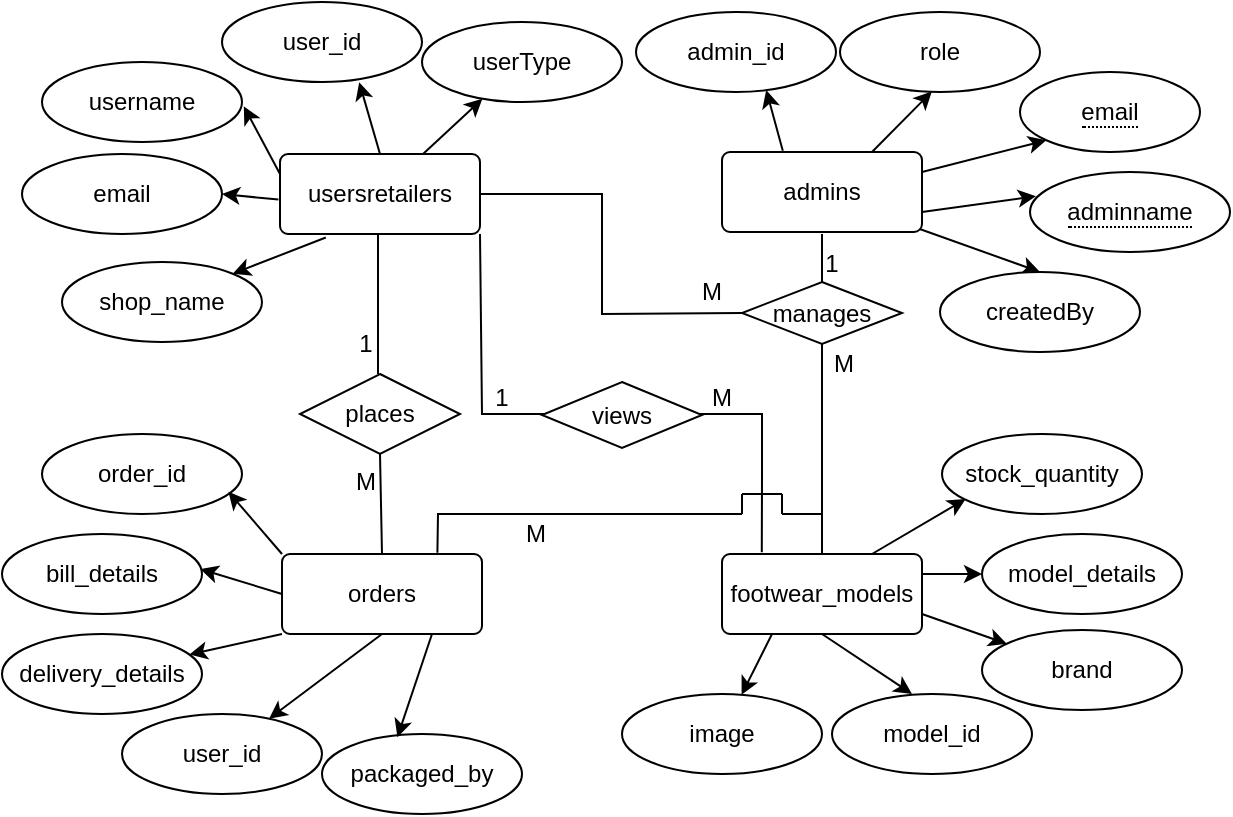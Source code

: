 <mxfile version="26.2.4">
  <diagram name="Page-1" id="V9YXr99vcI0l23Jaac8-">
    <mxGraphModel dx="699" dy="444" grid="1" gridSize="10" guides="1" tooltips="1" connect="1" arrows="1" fold="1" page="1" pageScale="1" pageWidth="850" pageHeight="1100" math="0" shadow="0">
      <root>
        <mxCell id="0" />
        <mxCell id="1" parent="0" />
        <mxCell id="JyS4Pw6MhcOc_K2QIwF5-907" style="rounded=0;orthogonalLoop=1;jettySize=auto;html=1;exitX=1;exitY=0.25;exitDx=0;exitDy=0;entryX=0;entryY=1;entryDx=0;entryDy=0;" parent="1" source="JyS4Pw6MhcOc_K2QIwF5-863" target="JyS4Pw6MhcOc_K2QIwF5-886" edge="1">
          <mxGeometry relative="1" as="geometry" />
        </mxCell>
        <mxCell id="JyS4Pw6MhcOc_K2QIwF5-910" style="rounded=0;orthogonalLoop=1;jettySize=auto;html=1;exitX=0.985;exitY=0.959;exitDx=0;exitDy=0;entryX=0.5;entryY=0;entryDx=0;entryDy=0;exitPerimeter=0;" parent="1" source="JyS4Pw6MhcOc_K2QIwF5-863" target="JyS4Pw6MhcOc_K2QIwF5-882" edge="1">
          <mxGeometry relative="1" as="geometry" />
        </mxCell>
        <mxCell id="JyS4Pw6MhcOc_K2QIwF5-863" value="admins" style="rounded=1;arcSize=10;whiteSpace=wrap;html=1;align=center;" parent="1" vertex="1">
          <mxGeometry x="400" y="359" width="100" height="40" as="geometry" />
        </mxCell>
        <mxCell id="JyS4Pw6MhcOc_K2QIwF5-880" value="admin_id" style="ellipse;whiteSpace=wrap;html=1;align=center;" parent="1" vertex="1">
          <mxGeometry x="357" y="289" width="100" height="40" as="geometry" />
        </mxCell>
        <mxCell id="JyS4Pw6MhcOc_K2QIwF5-882" value="createdBy" style="ellipse;whiteSpace=wrap;html=1;align=center;" parent="1" vertex="1">
          <mxGeometry x="509" y="419" width="100" height="40" as="geometry" />
        </mxCell>
        <mxCell id="JyS4Pw6MhcOc_K2QIwF5-884" value="role" style="ellipse;whiteSpace=wrap;html=1;align=center;" parent="1" vertex="1">
          <mxGeometry x="459" y="289" width="100" height="40" as="geometry" />
        </mxCell>
        <mxCell id="JyS4Pw6MhcOc_K2QIwF5-885" value="&lt;span style=&quot;border-bottom: 1px dotted&quot;&gt;adminname&lt;/span&gt;" style="ellipse;whiteSpace=wrap;html=1;align=center;strokeColor=default;" parent="1" vertex="1">
          <mxGeometry x="554" y="369" width="100" height="40" as="geometry" />
        </mxCell>
        <mxCell id="JyS4Pw6MhcOc_K2QIwF5-886" value="&lt;span style=&quot;border-bottom: 1px dotted&quot;&gt;email&lt;/span&gt;" style="ellipse;whiteSpace=wrap;html=1;align=center;fontStyle=0" parent="1" vertex="1">
          <mxGeometry x="549" y="319" width="90" height="40" as="geometry" />
        </mxCell>
        <mxCell id="JyS4Pw6MhcOc_K2QIwF5-887" style="edgeStyle=orthogonalEdgeStyle;rounded=0;orthogonalLoop=1;jettySize=auto;html=1;exitX=0.5;exitY=1;exitDx=0;exitDy=0;" parent="1" source="JyS4Pw6MhcOc_K2QIwF5-885" target="JyS4Pw6MhcOc_K2QIwF5-885" edge="1">
          <mxGeometry relative="1" as="geometry" />
        </mxCell>
        <mxCell id="JyS4Pw6MhcOc_K2QIwF5-911" style="rounded=0;orthogonalLoop=1;jettySize=auto;html=1;entryX=1;entryY=0;entryDx=0;entryDy=0;exitX=0.229;exitY=1.044;exitDx=0;exitDy=0;exitPerimeter=0;" parent="1" source="JyS4Pw6MhcOc_K2QIwF5-888" target="JyS4Pw6MhcOc_K2QIwF5-892" edge="1">
          <mxGeometry relative="1" as="geometry">
            <mxPoint x="170" y="480" as="sourcePoint" />
          </mxGeometry>
        </mxCell>
        <mxCell id="JyS4Pw6MhcOc_K2QIwF5-912" style="rounded=0;orthogonalLoop=1;jettySize=auto;html=1;" parent="1" source="JyS4Pw6MhcOc_K2QIwF5-888" target="JyS4Pw6MhcOc_K2QIwF5-891" edge="1">
          <mxGeometry relative="1" as="geometry">
            <mxPoint x="221" y="471" as="sourcePoint" />
            <mxPoint x="226" y="500" as="targetPoint" />
          </mxGeometry>
        </mxCell>
        <mxCell id="JyS4Pw6MhcOc_K2QIwF5-913" style="rounded=0;orthogonalLoop=1;jettySize=auto;html=1;exitX=0.5;exitY=0;exitDx=0;exitDy=0;entryX=0.686;entryY=1.002;entryDx=0;entryDy=0;entryPerimeter=0;" parent="1" source="JyS4Pw6MhcOc_K2QIwF5-888" target="JyS4Pw6MhcOc_K2QIwF5-890" edge="1">
          <mxGeometry relative="1" as="geometry" />
        </mxCell>
        <mxCell id="JyS4Pw6MhcOc_K2QIwF5-888" value="usersretailers" style="rounded=1;arcSize=10;whiteSpace=wrap;html=1;align=center;" parent="1" vertex="1">
          <mxGeometry x="179" y="360" width="100" height="40" as="geometry" />
        </mxCell>
        <mxCell id="JyS4Pw6MhcOc_K2QIwF5-889" value="username" style="ellipse;whiteSpace=wrap;html=1;align=center;" parent="1" vertex="1">
          <mxGeometry x="60" y="314" width="100" height="40" as="geometry" />
        </mxCell>
        <mxCell id="JyS4Pw6MhcOc_K2QIwF5-890" value="user_id" style="ellipse;whiteSpace=wrap;html=1;align=center;" parent="1" vertex="1">
          <mxGeometry x="150" y="284" width="100" height="40" as="geometry" />
        </mxCell>
        <mxCell id="JyS4Pw6MhcOc_K2QIwF5-891" value="userType" style="ellipse;whiteSpace=wrap;html=1;align=center;" parent="1" vertex="1">
          <mxGeometry x="250" y="294" width="100" height="40" as="geometry" />
        </mxCell>
        <mxCell id="JyS4Pw6MhcOc_K2QIwF5-892" value="shop_name" style="ellipse;whiteSpace=wrap;html=1;align=center;" parent="1" vertex="1">
          <mxGeometry x="70" y="414" width="100" height="40" as="geometry" />
        </mxCell>
        <mxCell id="JyS4Pw6MhcOc_K2QIwF5-893" value="email" style="ellipse;whiteSpace=wrap;html=1;align=center;" parent="1" vertex="1">
          <mxGeometry x="50" y="360" width="100" height="40" as="geometry" />
        </mxCell>
        <mxCell id="JyS4Pw6MhcOc_K2QIwF5-906" style="rounded=0;orthogonalLoop=1;jettySize=auto;html=1;exitX=1;exitY=0.75;exitDx=0;exitDy=0;entryX=0.03;entryY=0.302;entryDx=0;entryDy=0;entryPerimeter=0;" parent="1" source="JyS4Pw6MhcOc_K2QIwF5-863" target="JyS4Pw6MhcOc_K2QIwF5-885" edge="1">
          <mxGeometry relative="1" as="geometry" />
        </mxCell>
        <mxCell id="JyS4Pw6MhcOc_K2QIwF5-909" style="rounded=0;orthogonalLoop=1;jettySize=auto;html=1;exitX=0.304;exitY=-0.016;exitDx=0;exitDy=0;entryX=0.651;entryY=0.976;entryDx=0;entryDy=0;entryPerimeter=0;exitPerimeter=0;" parent="1" source="JyS4Pw6MhcOc_K2QIwF5-863" target="JyS4Pw6MhcOc_K2QIwF5-880" edge="1">
          <mxGeometry relative="1" as="geometry" />
        </mxCell>
        <mxCell id="JyS4Pw6MhcOc_K2QIwF5-914" style="rounded=0;orthogonalLoop=1;jettySize=auto;html=1;exitX=0;exitY=0.25;exitDx=0;exitDy=0;entryX=1.009;entryY=0.553;entryDx=0;entryDy=0;entryPerimeter=0;" parent="1" source="JyS4Pw6MhcOc_K2QIwF5-888" target="JyS4Pw6MhcOc_K2QIwF5-889" edge="1">
          <mxGeometry relative="1" as="geometry">
            <mxPoint x="123.7" y="434.4" as="targetPoint" />
          </mxGeometry>
        </mxCell>
        <mxCell id="JyS4Pw6MhcOc_K2QIwF5-915" style="rounded=0;orthogonalLoop=1;jettySize=auto;html=1;exitX=-0.008;exitY=0.57;exitDx=0;exitDy=0;entryX=1;entryY=0.5;entryDx=0;entryDy=0;exitPerimeter=0;" parent="1" source="JyS4Pw6MhcOc_K2QIwF5-888" target="JyS4Pw6MhcOc_K2QIwF5-893" edge="1">
          <mxGeometry relative="1" as="geometry" />
        </mxCell>
        <mxCell id="JyS4Pw6MhcOc_K2QIwF5-924" style="rounded=0;orthogonalLoop=1;jettySize=auto;html=1;exitX=0.5;exitY=1;exitDx=0;exitDy=0;" parent="1" source="JyS4Pw6MhcOc_K2QIwF5-916" target="JyS4Pw6MhcOc_K2QIwF5-920" edge="1">
          <mxGeometry relative="1" as="geometry" />
        </mxCell>
        <mxCell id="JyS4Pw6MhcOc_K2QIwF5-916" value="orders" style="rounded=1;arcSize=10;whiteSpace=wrap;html=1;align=center;" parent="1" vertex="1">
          <mxGeometry x="180" y="560" width="100" height="40" as="geometry" />
        </mxCell>
        <mxCell id="JyS4Pw6MhcOc_K2QIwF5-917" value="bill_details" style="ellipse;whiteSpace=wrap;html=1;align=center;" parent="1" vertex="1">
          <mxGeometry x="40" y="550" width="100" height="40" as="geometry" />
        </mxCell>
        <mxCell id="JyS4Pw6MhcOc_K2QIwF5-918" value="delivery_details" style="ellipse;whiteSpace=wrap;html=1;align=center;" parent="1" vertex="1">
          <mxGeometry x="40" y="600" width="100" height="40" as="geometry" />
        </mxCell>
        <mxCell id="JyS4Pw6MhcOc_K2QIwF5-919" value="packaged_by" style="ellipse;whiteSpace=wrap;html=1;align=center;" parent="1" vertex="1">
          <mxGeometry x="200" y="650" width="100" height="40" as="geometry" />
        </mxCell>
        <mxCell id="JyS4Pw6MhcOc_K2QIwF5-920" value="user_id" style="ellipse;whiteSpace=wrap;html=1;align=center;" parent="1" vertex="1">
          <mxGeometry x="100" y="640" width="100" height="40" as="geometry" />
        </mxCell>
        <mxCell id="JyS4Pw6MhcOc_K2QIwF5-921" value="order_id" style="ellipse;whiteSpace=wrap;html=1;align=center;" parent="1" vertex="1">
          <mxGeometry x="60" y="500" width="100" height="40" as="geometry" />
        </mxCell>
        <mxCell id="JyS4Pw6MhcOc_K2QIwF5-922" style="rounded=0;orthogonalLoop=1;jettySize=auto;html=1;exitX=0;exitY=0;exitDx=0;exitDy=0;entryX=0.932;entryY=0.721;entryDx=0;entryDy=0;entryPerimeter=0;" parent="1" source="JyS4Pw6MhcOc_K2QIwF5-916" target="JyS4Pw6MhcOc_K2QIwF5-921" edge="1">
          <mxGeometry relative="1" as="geometry" />
        </mxCell>
        <mxCell id="JyS4Pw6MhcOc_K2QIwF5-923" style="rounded=0;orthogonalLoop=1;jettySize=auto;html=1;exitX=0.75;exitY=1;exitDx=0;exitDy=0;entryX=0.377;entryY=0.04;entryDx=0;entryDy=0;entryPerimeter=0;" parent="1" source="JyS4Pw6MhcOc_K2QIwF5-916" target="JyS4Pw6MhcOc_K2QIwF5-919" edge="1">
          <mxGeometry relative="1" as="geometry" />
        </mxCell>
        <mxCell id="JyS4Pw6MhcOc_K2QIwF5-925" style="rounded=0;orthogonalLoop=1;jettySize=auto;html=1;exitX=0;exitY=1;exitDx=0;exitDy=0;" parent="1" source="JyS4Pw6MhcOc_K2QIwF5-916" target="JyS4Pw6MhcOc_K2QIwF5-918" edge="1">
          <mxGeometry relative="1" as="geometry" />
        </mxCell>
        <mxCell id="JyS4Pw6MhcOc_K2QIwF5-926" style="rounded=0;orthogonalLoop=1;jettySize=auto;html=1;exitX=0;exitY=0.5;exitDx=0;exitDy=0;entryX=0.991;entryY=0.438;entryDx=0;entryDy=0;entryPerimeter=0;" parent="1" source="JyS4Pw6MhcOc_K2QIwF5-916" target="JyS4Pw6MhcOc_K2QIwF5-917" edge="1">
          <mxGeometry relative="1" as="geometry">
            <mxPoint x="278.11" y="994.554" as="targetPoint" />
          </mxGeometry>
        </mxCell>
        <mxCell id="JyS4Pw6MhcOc_K2QIwF5-940" style="rounded=0;orthogonalLoop=1;jettySize=auto;html=1;exitX=1;exitY=0.25;exitDx=0;exitDy=0;entryX=0;entryY=0.5;entryDx=0;entryDy=0;" parent="1" source="JyS4Pw6MhcOc_K2QIwF5-930" target="JyS4Pw6MhcOc_K2QIwF5-933" edge="1">
          <mxGeometry relative="1" as="geometry" />
        </mxCell>
        <mxCell id="iq3WFOcKB-DzcSwy4FsD-3" style="rounded=0;orthogonalLoop=1;jettySize=auto;html=1;exitX=0.25;exitY=1;exitDx=0;exitDy=0;" edge="1" parent="1" source="JyS4Pw6MhcOc_K2QIwF5-930" target="JyS4Pw6MhcOc_K2QIwF5-931">
          <mxGeometry relative="1" as="geometry" />
        </mxCell>
        <mxCell id="iq3WFOcKB-DzcSwy4FsD-4" style="rounded=0;orthogonalLoop=1;jettySize=auto;html=1;exitX=1;exitY=0.75;exitDx=0;exitDy=0;" edge="1" parent="1" source="JyS4Pw6MhcOc_K2QIwF5-930" target="JyS4Pw6MhcOc_K2QIwF5-934">
          <mxGeometry relative="1" as="geometry" />
        </mxCell>
        <mxCell id="JyS4Pw6MhcOc_K2QIwF5-930" value="footwear_models" style="rounded=1;arcSize=10;whiteSpace=wrap;html=1;align=center;" parent="1" vertex="1">
          <mxGeometry x="400" y="560" width="100" height="40" as="geometry" />
        </mxCell>
        <mxCell id="JyS4Pw6MhcOc_K2QIwF5-931" value="image" style="ellipse;whiteSpace=wrap;html=1;align=center;" parent="1" vertex="1">
          <mxGeometry x="350" y="630" width="100" height="40" as="geometry" />
        </mxCell>
        <mxCell id="JyS4Pw6MhcOc_K2QIwF5-932" value="stock_quantity" style="ellipse;whiteSpace=wrap;html=1;align=center;" parent="1" vertex="1">
          <mxGeometry x="510" y="500" width="100" height="40" as="geometry" />
        </mxCell>
        <mxCell id="JyS4Pw6MhcOc_K2QIwF5-933" value="model_details" style="ellipse;whiteSpace=wrap;html=1;align=center;" parent="1" vertex="1">
          <mxGeometry x="530" y="550" width="100" height="40" as="geometry" />
        </mxCell>
        <mxCell id="JyS4Pw6MhcOc_K2QIwF5-934" value="brand" style="ellipse;whiteSpace=wrap;html=1;align=center;" parent="1" vertex="1">
          <mxGeometry x="530" y="598" width="100" height="40" as="geometry" />
        </mxCell>
        <mxCell id="JyS4Pw6MhcOc_K2QIwF5-935" value="model_id" style="ellipse;whiteSpace=wrap;html=1;align=center;" parent="1" vertex="1">
          <mxGeometry x="455" y="630" width="100" height="40" as="geometry" />
        </mxCell>
        <mxCell id="JyS4Pw6MhcOc_K2QIwF5-939" style="rounded=0;orthogonalLoop=1;jettySize=auto;html=1;exitX=0.75;exitY=0;exitDx=0;exitDy=0;entryX=0.118;entryY=0.813;entryDx=0;entryDy=0;entryPerimeter=0;" parent="1" source="JyS4Pw6MhcOc_K2QIwF5-930" target="JyS4Pw6MhcOc_K2QIwF5-932" edge="1">
          <mxGeometry relative="1" as="geometry" />
        </mxCell>
        <mxCell id="JyS4Pw6MhcOc_K2QIwF5-942" style="rounded=0;orthogonalLoop=1;jettySize=auto;html=1;exitX=0.5;exitY=1;exitDx=0;exitDy=0;entryX=0.4;entryY=0;entryDx=0;entryDy=0;entryPerimeter=0;" parent="1" source="JyS4Pw6MhcOc_K2QIwF5-930" target="JyS4Pw6MhcOc_K2QIwF5-935" edge="1">
          <mxGeometry relative="1" as="geometry">
            <Array as="points" />
          </mxGeometry>
        </mxCell>
        <mxCell id="iq3WFOcKB-DzcSwy4FsD-5" style="rounded=0;orthogonalLoop=1;jettySize=auto;html=1;exitX=0.75;exitY=0;exitDx=0;exitDy=0;entryX=0.459;entryY=0.994;entryDx=0;entryDy=0;entryPerimeter=0;" edge="1" parent="1" source="JyS4Pw6MhcOc_K2QIwF5-863" target="JyS4Pw6MhcOc_K2QIwF5-884">
          <mxGeometry relative="1" as="geometry" />
        </mxCell>
        <mxCell id="iq3WFOcKB-DzcSwy4FsD-12" value="" style="endArrow=none;html=1;rounded=0;entryX=0.5;entryY=1;entryDx=0;entryDy=0;exitX=0.5;exitY=0;exitDx=0;exitDy=0;" edge="1" parent="1">
          <mxGeometry width="50" height="50" relative="1" as="geometry">
            <mxPoint x="228" y="470.0" as="sourcePoint" />
            <mxPoint x="228" y="400" as="targetPoint" />
          </mxGeometry>
        </mxCell>
        <mxCell id="iq3WFOcKB-DzcSwy4FsD-13" value="" style="endArrow=none;html=1;rounded=0;entryX=0.5;entryY=1;entryDx=0;entryDy=0;exitX=0.5;exitY=0;exitDx=0;exitDy=0;" edge="1" parent="1" source="JyS4Pw6MhcOc_K2QIwF5-916" target="iq3WFOcKB-DzcSwy4FsD-8">
          <mxGeometry width="50" height="50" relative="1" as="geometry">
            <mxPoint x="230" y="560" as="sourcePoint" />
            <mxPoint x="229" y="400" as="targetPoint" />
          </mxGeometry>
        </mxCell>
        <mxCell id="iq3WFOcKB-DzcSwy4FsD-8" value="places" style="rhombus;whiteSpace=wrap;html=1;" vertex="1" parent="1">
          <mxGeometry x="189" y="470" width="80" height="40" as="geometry" />
        </mxCell>
        <mxCell id="iq3WFOcKB-DzcSwy4FsD-17" value="" style="endArrow=none;html=1;rounded=0;entryX=1;entryY=1;entryDx=0;entryDy=0;exitX=0.199;exitY=-0.021;exitDx=0;exitDy=0;exitPerimeter=0;" edge="1" parent="1" source="JyS4Pw6MhcOc_K2QIwF5-930" target="JyS4Pw6MhcOc_K2QIwF5-888">
          <mxGeometry width="50" height="50" relative="1" as="geometry">
            <mxPoint x="340" y="510" as="sourcePoint" />
            <mxPoint x="390" y="460" as="targetPoint" />
            <Array as="points">
              <mxPoint x="420" y="520" />
              <mxPoint x="420" y="490" />
              <mxPoint x="280" y="490" />
            </Array>
          </mxGeometry>
        </mxCell>
        <mxCell id="iq3WFOcKB-DzcSwy4FsD-20" value="views" style="rhombus;whiteSpace=wrap;html=1;" vertex="1" parent="1">
          <mxGeometry x="310" y="474" width="80" height="33" as="geometry" />
        </mxCell>
        <mxCell id="iq3WFOcKB-DzcSwy4FsD-21" value="" style="endArrow=none;html=1;rounded=0;exitX=0.5;exitY=0;exitDx=0;exitDy=0;" edge="1" parent="1" source="JyS4Pw6MhcOc_K2QIwF5-930">
          <mxGeometry width="50" height="50" relative="1" as="geometry">
            <mxPoint x="310" y="500" as="sourcePoint" />
            <mxPoint x="450" y="400" as="targetPoint" />
          </mxGeometry>
        </mxCell>
        <mxCell id="iq3WFOcKB-DzcSwy4FsD-22" value="manages" style="rhombus;whiteSpace=wrap;html=1;" vertex="1" parent="1">
          <mxGeometry x="410" y="424" width="80" height="31" as="geometry" />
        </mxCell>
        <mxCell id="iq3WFOcKB-DzcSwy4FsD-24" value="" style="endArrow=none;html=1;rounded=0;exitX=0;exitY=0.5;exitDx=0;exitDy=0;entryX=1;entryY=0.5;entryDx=0;entryDy=0;" edge="1" parent="1" source="iq3WFOcKB-DzcSwy4FsD-22" target="JyS4Pw6MhcOc_K2QIwF5-888">
          <mxGeometry width="50" height="50" relative="1" as="geometry">
            <mxPoint x="370" y="540" as="sourcePoint" />
            <mxPoint x="370" y="380" as="targetPoint" />
            <Array as="points">
              <mxPoint x="340" y="440" />
              <mxPoint x="340" y="380" />
            </Array>
          </mxGeometry>
        </mxCell>
        <mxCell id="iq3WFOcKB-DzcSwy4FsD-25" value="" style="endArrow=none;html=1;rounded=0;" edge="1" parent="1">
          <mxGeometry width="50" height="50" relative="1" as="geometry">
            <mxPoint x="430" y="540" as="sourcePoint" />
            <mxPoint x="450" y="540" as="targetPoint" />
          </mxGeometry>
        </mxCell>
        <mxCell id="iq3WFOcKB-DzcSwy4FsD-26" value="" style="endArrow=none;html=1;rounded=0;exitX=0.797;exitY=-0.015;exitDx=0;exitDy=0;exitPerimeter=0;" edge="1" parent="1">
          <mxGeometry width="50" height="50" relative="1" as="geometry">
            <mxPoint x="257.7" y="559.4" as="sourcePoint" />
            <mxPoint x="410" y="540" as="targetPoint" />
            <Array as="points">
              <mxPoint x="258" y="540" />
            </Array>
          </mxGeometry>
        </mxCell>
        <mxCell id="iq3WFOcKB-DzcSwy4FsD-27" value="" style="endArrow=none;html=1;rounded=0;" edge="1" parent="1">
          <mxGeometry width="50" height="50" relative="1" as="geometry">
            <mxPoint x="410" y="530" as="sourcePoint" />
            <mxPoint x="430" y="530" as="targetPoint" />
          </mxGeometry>
        </mxCell>
        <mxCell id="iq3WFOcKB-DzcSwy4FsD-29" value="" style="endArrow=none;html=1;rounded=0;" edge="1" parent="1">
          <mxGeometry width="50" height="50" relative="1" as="geometry">
            <mxPoint x="430" y="540" as="sourcePoint" />
            <mxPoint x="430" y="530" as="targetPoint" />
          </mxGeometry>
        </mxCell>
        <mxCell id="iq3WFOcKB-DzcSwy4FsD-30" value="" style="endArrow=none;html=1;rounded=0;" edge="1" parent="1">
          <mxGeometry width="50" height="50" relative="1" as="geometry">
            <mxPoint x="410" y="540" as="sourcePoint" />
            <mxPoint x="410" y="530" as="targetPoint" />
          </mxGeometry>
        </mxCell>
        <mxCell id="iq3WFOcKB-DzcSwy4FsD-31" value="1" style="text;strokeColor=none;align=center;fillColor=none;html=1;verticalAlign=middle;whiteSpace=wrap;rounded=0;" vertex="1" parent="1">
          <mxGeometry x="192" y="440" width="60" height="30" as="geometry" />
        </mxCell>
        <mxCell id="iq3WFOcKB-DzcSwy4FsD-32" value="M" style="text;strokeColor=none;align=center;fillColor=none;html=1;verticalAlign=middle;whiteSpace=wrap;rounded=0;" vertex="1" parent="1">
          <mxGeometry x="192" y="509" width="60" height="30" as="geometry" />
        </mxCell>
        <mxCell id="iq3WFOcKB-DzcSwy4FsD-34" value="M" style="text;strokeColor=none;align=center;fillColor=none;html=1;verticalAlign=middle;whiteSpace=wrap;rounded=0;" vertex="1" parent="1">
          <mxGeometry x="370" y="467" width="60" height="30" as="geometry" />
        </mxCell>
        <mxCell id="iq3WFOcKB-DzcSwy4FsD-35" value="1" style="text;strokeColor=none;align=center;fillColor=none;html=1;verticalAlign=middle;whiteSpace=wrap;rounded=0;" vertex="1" parent="1">
          <mxGeometry x="260" y="467" width="60" height="30" as="geometry" />
        </mxCell>
        <mxCell id="iq3WFOcKB-DzcSwy4FsD-36" value="1" style="text;strokeColor=none;align=center;fillColor=none;html=1;verticalAlign=middle;whiteSpace=wrap;rounded=0;" vertex="1" parent="1">
          <mxGeometry x="425" y="400" width="60" height="30" as="geometry" />
        </mxCell>
        <mxCell id="iq3WFOcKB-DzcSwy4FsD-37" value="M" style="text;strokeColor=none;align=center;fillColor=none;html=1;verticalAlign=middle;whiteSpace=wrap;rounded=0;" vertex="1" parent="1">
          <mxGeometry x="431" y="450" width="60" height="30" as="geometry" />
        </mxCell>
        <mxCell id="iq3WFOcKB-DzcSwy4FsD-38" value="M" style="text;strokeColor=none;align=center;fillColor=none;html=1;verticalAlign=middle;whiteSpace=wrap;rounded=0;" vertex="1" parent="1">
          <mxGeometry x="365" y="414" width="60" height="30" as="geometry" />
        </mxCell>
        <mxCell id="iq3WFOcKB-DzcSwy4FsD-40" value="M" style="text;strokeColor=none;align=center;fillColor=none;html=1;verticalAlign=middle;whiteSpace=wrap;rounded=0;" vertex="1" parent="1">
          <mxGeometry x="277" y="535" width="60" height="30" as="geometry" />
        </mxCell>
      </root>
    </mxGraphModel>
  </diagram>
</mxfile>
